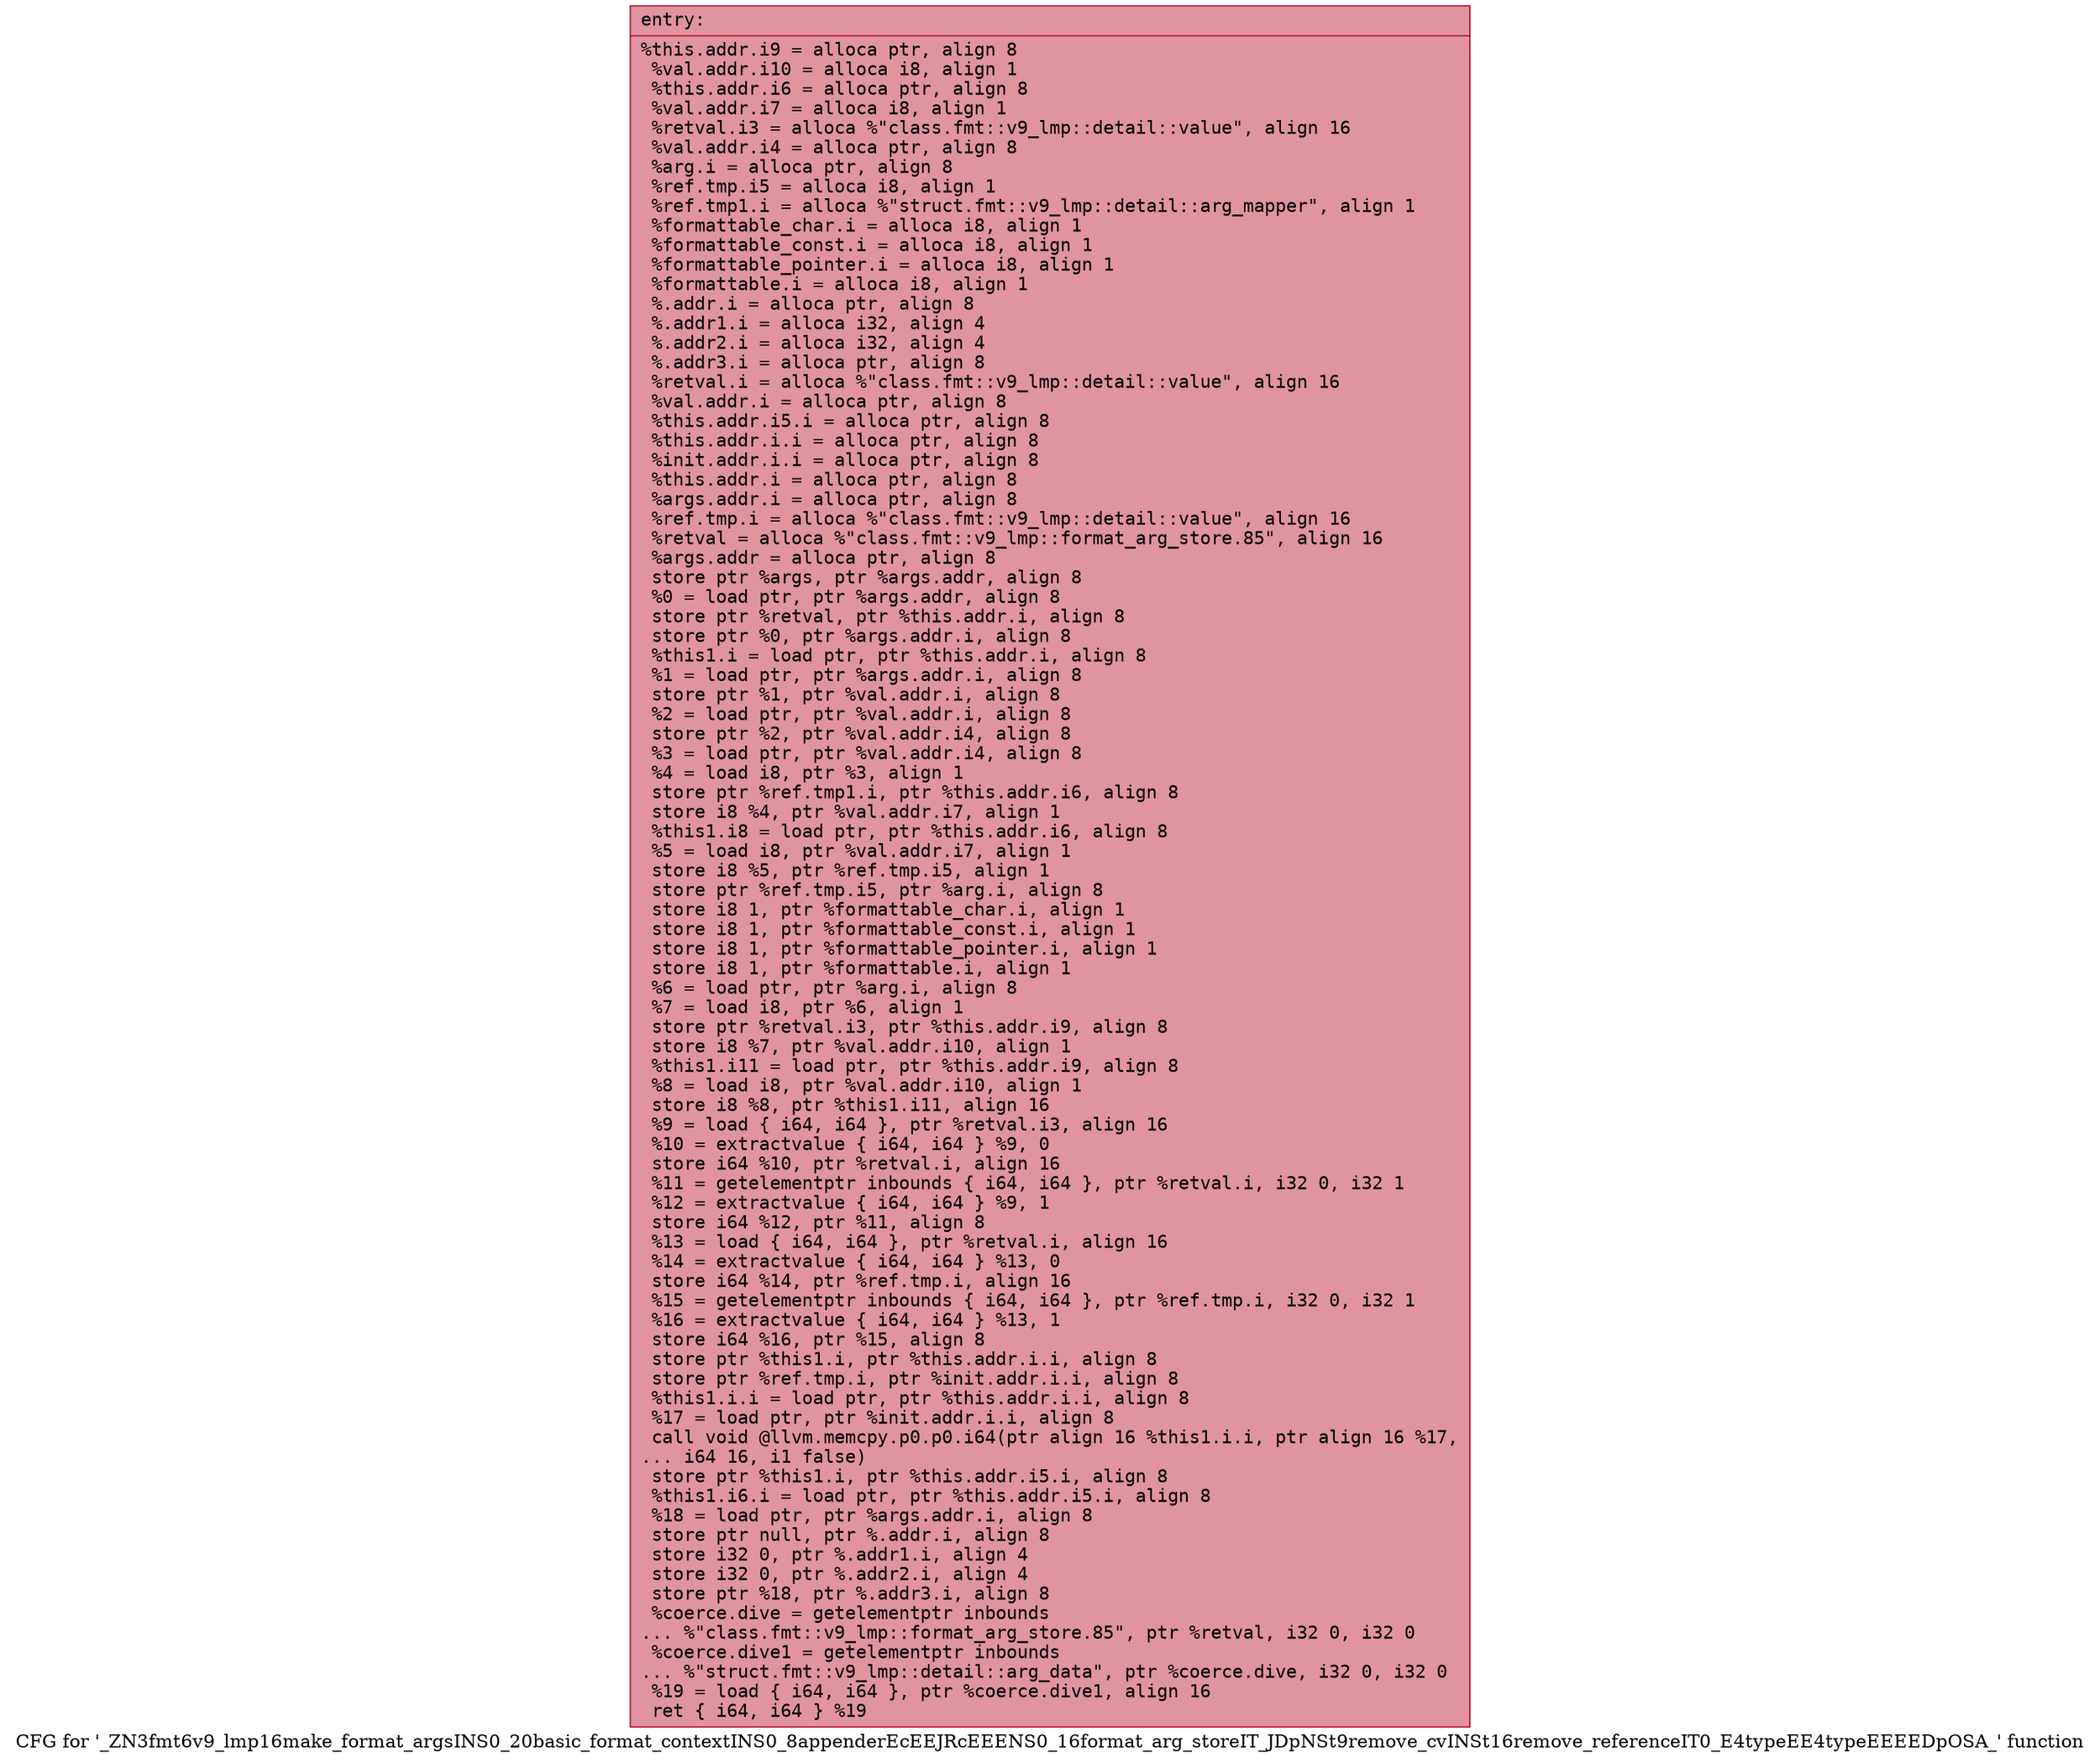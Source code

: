 digraph "CFG for '_ZN3fmt6v9_lmp16make_format_argsINS0_20basic_format_contextINS0_8appenderEcEEJRcEEENS0_16format_arg_storeIT_JDpNSt9remove_cvINSt16remove_referenceIT0_E4typeEE4typeEEEEDpOSA_' function" {
	label="CFG for '_ZN3fmt6v9_lmp16make_format_argsINS0_20basic_format_contextINS0_8appenderEcEEJRcEEENS0_16format_arg_storeIT_JDpNSt9remove_cvINSt16remove_referenceIT0_E4typeEE4typeEEEEDpOSA_' function";

	Node0x561837fb2b10 [shape=record,color="#b70d28ff", style=filled, fillcolor="#b70d2870" fontname="Courier",label="{entry:\l|  %this.addr.i9 = alloca ptr, align 8\l  %val.addr.i10 = alloca i8, align 1\l  %this.addr.i6 = alloca ptr, align 8\l  %val.addr.i7 = alloca i8, align 1\l  %retval.i3 = alloca %\"class.fmt::v9_lmp::detail::value\", align 16\l  %val.addr.i4 = alloca ptr, align 8\l  %arg.i = alloca ptr, align 8\l  %ref.tmp.i5 = alloca i8, align 1\l  %ref.tmp1.i = alloca %\"struct.fmt::v9_lmp::detail::arg_mapper\", align 1\l  %formattable_char.i = alloca i8, align 1\l  %formattable_const.i = alloca i8, align 1\l  %formattable_pointer.i = alloca i8, align 1\l  %formattable.i = alloca i8, align 1\l  %.addr.i = alloca ptr, align 8\l  %.addr1.i = alloca i32, align 4\l  %.addr2.i = alloca i32, align 4\l  %.addr3.i = alloca ptr, align 8\l  %retval.i = alloca %\"class.fmt::v9_lmp::detail::value\", align 16\l  %val.addr.i = alloca ptr, align 8\l  %this.addr.i5.i = alloca ptr, align 8\l  %this.addr.i.i = alloca ptr, align 8\l  %init.addr.i.i = alloca ptr, align 8\l  %this.addr.i = alloca ptr, align 8\l  %args.addr.i = alloca ptr, align 8\l  %ref.tmp.i = alloca %\"class.fmt::v9_lmp::detail::value\", align 16\l  %retval = alloca %\"class.fmt::v9_lmp::format_arg_store.85\", align 16\l  %args.addr = alloca ptr, align 8\l  store ptr %args, ptr %args.addr, align 8\l  %0 = load ptr, ptr %args.addr, align 8\l  store ptr %retval, ptr %this.addr.i, align 8\l  store ptr %0, ptr %args.addr.i, align 8\l  %this1.i = load ptr, ptr %this.addr.i, align 8\l  %1 = load ptr, ptr %args.addr.i, align 8\l  store ptr %1, ptr %val.addr.i, align 8\l  %2 = load ptr, ptr %val.addr.i, align 8\l  store ptr %2, ptr %val.addr.i4, align 8\l  %3 = load ptr, ptr %val.addr.i4, align 8\l  %4 = load i8, ptr %3, align 1\l  store ptr %ref.tmp1.i, ptr %this.addr.i6, align 8\l  store i8 %4, ptr %val.addr.i7, align 1\l  %this1.i8 = load ptr, ptr %this.addr.i6, align 8\l  %5 = load i8, ptr %val.addr.i7, align 1\l  store i8 %5, ptr %ref.tmp.i5, align 1\l  store ptr %ref.tmp.i5, ptr %arg.i, align 8\l  store i8 1, ptr %formattable_char.i, align 1\l  store i8 1, ptr %formattable_const.i, align 1\l  store i8 1, ptr %formattable_pointer.i, align 1\l  store i8 1, ptr %formattable.i, align 1\l  %6 = load ptr, ptr %arg.i, align 8\l  %7 = load i8, ptr %6, align 1\l  store ptr %retval.i3, ptr %this.addr.i9, align 8\l  store i8 %7, ptr %val.addr.i10, align 1\l  %this1.i11 = load ptr, ptr %this.addr.i9, align 8\l  %8 = load i8, ptr %val.addr.i10, align 1\l  store i8 %8, ptr %this1.i11, align 16\l  %9 = load \{ i64, i64 \}, ptr %retval.i3, align 16\l  %10 = extractvalue \{ i64, i64 \} %9, 0\l  store i64 %10, ptr %retval.i, align 16\l  %11 = getelementptr inbounds \{ i64, i64 \}, ptr %retval.i, i32 0, i32 1\l  %12 = extractvalue \{ i64, i64 \} %9, 1\l  store i64 %12, ptr %11, align 8\l  %13 = load \{ i64, i64 \}, ptr %retval.i, align 16\l  %14 = extractvalue \{ i64, i64 \} %13, 0\l  store i64 %14, ptr %ref.tmp.i, align 16\l  %15 = getelementptr inbounds \{ i64, i64 \}, ptr %ref.tmp.i, i32 0, i32 1\l  %16 = extractvalue \{ i64, i64 \} %13, 1\l  store i64 %16, ptr %15, align 8\l  store ptr %this1.i, ptr %this.addr.i.i, align 8\l  store ptr %ref.tmp.i, ptr %init.addr.i.i, align 8\l  %this1.i.i = load ptr, ptr %this.addr.i.i, align 8\l  %17 = load ptr, ptr %init.addr.i.i, align 8\l  call void @llvm.memcpy.p0.p0.i64(ptr align 16 %this1.i.i, ptr align 16 %17,\l... i64 16, i1 false)\l  store ptr %this1.i, ptr %this.addr.i5.i, align 8\l  %this1.i6.i = load ptr, ptr %this.addr.i5.i, align 8\l  %18 = load ptr, ptr %args.addr.i, align 8\l  store ptr null, ptr %.addr.i, align 8\l  store i32 0, ptr %.addr1.i, align 4\l  store i32 0, ptr %.addr2.i, align 4\l  store ptr %18, ptr %.addr3.i, align 8\l  %coerce.dive = getelementptr inbounds\l... %\"class.fmt::v9_lmp::format_arg_store.85\", ptr %retval, i32 0, i32 0\l  %coerce.dive1 = getelementptr inbounds\l... %\"struct.fmt::v9_lmp::detail::arg_data\", ptr %coerce.dive, i32 0, i32 0\l  %19 = load \{ i64, i64 \}, ptr %coerce.dive1, align 16\l  ret \{ i64, i64 \} %19\l}"];
}

